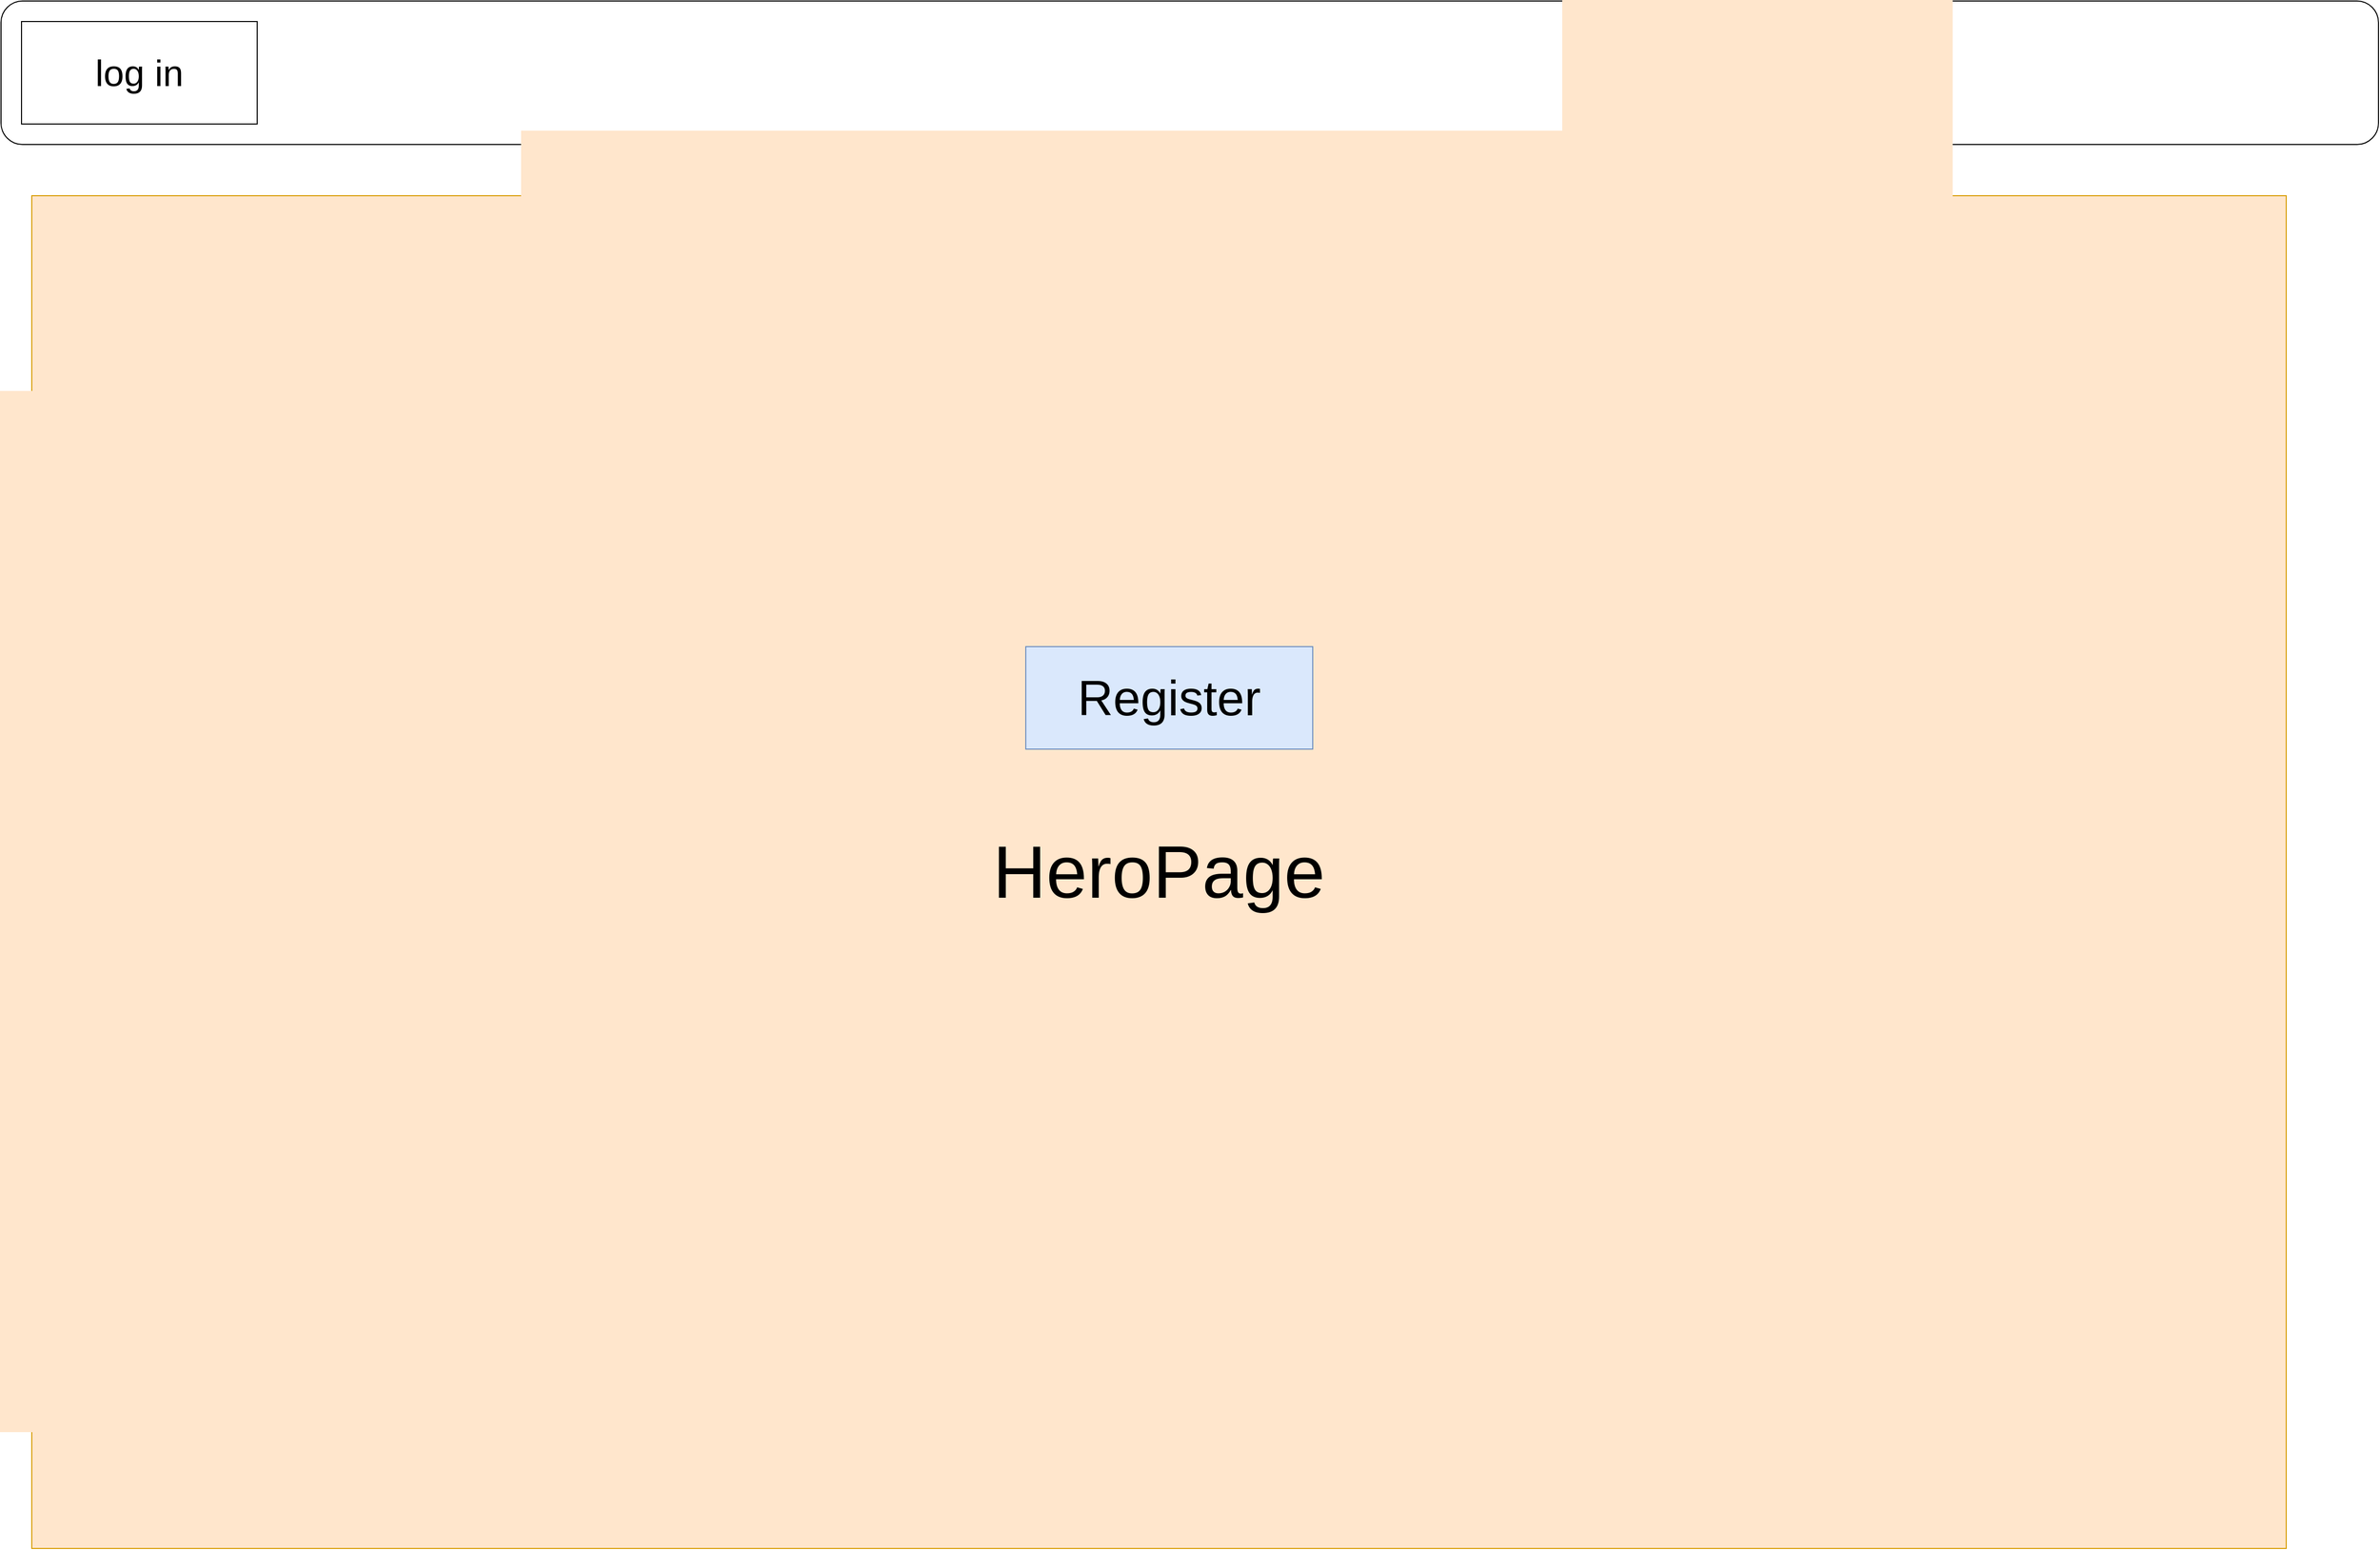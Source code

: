 <mxfile version="14.5.1" type="device" pages="6"><diagram id="RoaekyHfnmzPCnm6kQhw" name="LandingPage"><mxGraphModel dx="4063" dy="2349" grid="1" gridSize="10" guides="1" tooltips="1" connect="1" arrows="1" fold="1" page="1" pageScale="1" pageWidth="2336" pageHeight="1654" math="0" shadow="0"><root><mxCell id="0"/><mxCell id="1" parent="0"/><mxCell id="z6sfZKDjv0zPlavhGHbz-1" value="" style="rounded=1;whiteSpace=wrap;html=1;" parent="1" vertex="1"><mxGeometry x="10" y="20" width="2320" height="140" as="geometry"/></mxCell><mxCell id="z6sfZKDjv0zPlavhGHbz-2" value="&lt;font style=&quot;font-size: 36px&quot;&gt;log in&lt;/font&gt;" style="rounded=0;whiteSpace=wrap;html=1;" parent="1" vertex="1"><mxGeometry x="30" y="40" width="230" height="100" as="geometry"/></mxCell><mxCell id="bb4NArMdwNe-STBBEZkf-2" value="&lt;span style=&quot;font-size: 72px&quot;&gt;HeroPage&lt;/span&gt;" style="rounded=0;whiteSpace=wrap;html=1;fillColor=#ffe6cc;strokeColor=#d79b00;" vertex="1" parent="1"><mxGeometry x="40" y="210" width="2200" height="1320" as="geometry"/></mxCell><mxCell id="bb4NArMdwNe-STBBEZkf-3" value="&lt;span style=&quot;font-size: 48px&quot;&gt;Register&lt;/span&gt;" style="rounded=0;whiteSpace=wrap;html=1;fillColor=#dae8fc;strokeColor=#6c8ebf;" vertex="1" parent="1"><mxGeometry x="1010" y="650" width="280" height="100" as="geometry"/></mxCell></root></mxGraphModel></diagram><diagram name="RegisterForm" id="JtVIPHpHCqvAFYBfbvZ4"><mxGraphModel dx="4063" dy="2349" grid="1" gridSize="10" guides="1" tooltips="1" connect="1" arrows="1" fold="1" page="1" pageScale="1" pageWidth="2336" pageHeight="1654" math="0" shadow="0"><root><mxCell id="LNC5wL528hPBy11AjFmQ-0"/><mxCell id="LNC5wL528hPBy11AjFmQ-1" parent="LNC5wL528hPBy11AjFmQ-0"/><mxCell id="LNC5wL528hPBy11AjFmQ-2" value="" style="rounded=1;whiteSpace=wrap;html=1;" vertex="1" parent="LNC5wL528hPBy11AjFmQ-1"><mxGeometry x="10" y="20" width="2320" height="140" as="geometry"/></mxCell><mxCell id="LNC5wL528hPBy11AjFmQ-4" value="&lt;span style=&quot;font-size: 36px&quot;&gt;BackToMenu&lt;/span&gt;" style="rounded=0;whiteSpace=wrap;html=1;" vertex="1" parent="LNC5wL528hPBy11AjFmQ-1"><mxGeometry x="30" y="40" width="230" height="100" as="geometry"/></mxCell><mxCell id="LNC5wL528hPBy11AjFmQ-7" value="" style="whiteSpace=wrap;html=1;aspect=fixed;fontSize=36;fillColor=#fff2cc;strokeColor=#d6b656;" vertex="1" parent="LNC5wL528hPBy11AjFmQ-1"><mxGeometry x="90" y="260" width="1290" height="1290" as="geometry"/></mxCell><mxCell id="LNC5wL528hPBy11AjFmQ-10" value="last name" style="rounded=0;whiteSpace=wrap;html=1;fontSize=36;labelBackgroundColor=none;" vertex="1" parent="LNC5wL528hPBy11AjFmQ-1"><mxGeometry x="180" y="650" width="280" height="90" as="geometry"/></mxCell><mxCell id="LNC5wL528hPBy11AjFmQ-11" value="form" style="rounded=0;whiteSpace=wrap;html=1;fontSize=36;labelBackgroundColor=none;" vertex="1" parent="LNC5wL528hPBy11AjFmQ-1"><mxGeometry x="420" y="310" width="610" height="120" as="geometry"/></mxCell><mxCell id="LNC5wL528hPBy11AjFmQ-12" value="first name" style="rounded=0;whiteSpace=wrap;html=1;fontSize=36;labelBackgroundColor=none;" vertex="1" parent="LNC5wL528hPBy11AjFmQ-1"><mxGeometry x="180" y="530" width="280" height="80" as="geometry"/></mxCell><mxCell id="drOAOcWWvU2MAvdO_vOl-1" value="more datails...." style="rounded=0;whiteSpace=wrap;html=1;fontSize=36;labelBackgroundColor=none;" vertex="1" parent="LNC5wL528hPBy11AjFmQ-1"><mxGeometry x="170" y="920" width="280" height="80" as="geometry"/></mxCell><mxCell id="drOAOcWWvU2MAvdO_vOl-2" value="company name" style="rounded=0;whiteSpace=wrap;html=1;fontSize=36;labelBackgroundColor=none;" vertex="1" parent="LNC5wL528hPBy11AjFmQ-1"><mxGeometry x="170" y="780" width="280" height="80" as="geometry"/></mxCell><mxCell id="drOAOcWWvU2MAvdO_vOl-3" value="sheet id/OAuth?" style="rounded=0;whiteSpace=wrap;html=1;fontSize=36;labelBackgroundColor=none;" vertex="1" parent="LNC5wL528hPBy11AjFmQ-1"><mxGeometry x="170" y="1210" width="300" height="130" as="geometry"/></mxCell><mxCell id="drOAOcWWvU2MAvdO_vOl-4" value="sales/money goals&lt;br&gt;" style="rounded=0;whiteSpace=wrap;html=1;fontSize=36;labelBackgroundColor=none;" vertex="1" parent="LNC5wL528hPBy11AjFmQ-1"><mxGeometry x="170" y="1060" width="300" height="120" as="geometry"/></mxCell></root></mxGraphModel></diagram><diagram name="prograss" id="4bQ-zpZ1Pr8V2vZsK91g"><mxGraphModel dx="4063" dy="2349" grid="1" gridSize="10" guides="1" tooltips="1" connect="1" arrows="1" fold="1" page="1" pageScale="1" pageWidth="2336" pageHeight="1654" math="0" shadow="0"><root><mxCell id="AUMb0A7zsFpjSuEO1UWU-0"/><mxCell id="AUMb0A7zsFpjSuEO1UWU-1" parent="AUMb0A7zsFpjSuEO1UWU-0"/><mxCell id="AUMb0A7zsFpjSuEO1UWU-12" value="" style="rounded=0;whiteSpace=wrap;html=1;fillColor=#d5e8d4;strokeColor=#82b366;" vertex="1" parent="AUMb0A7zsFpjSuEO1UWU-1"><mxGeometry x="85" y="240" width="2185" height="1330" as="geometry"/></mxCell><mxCell id="AUMb0A7zsFpjSuEO1UWU-2" value="" style="rounded=1;whiteSpace=wrap;html=1;" vertex="1" parent="AUMb0A7zsFpjSuEO1UWU-1"><mxGeometry x="10" y="20" width="2320" height="140" as="geometry"/></mxCell><mxCell id="AUMb0A7zsFpjSuEO1UWU-3" value="&lt;span style=&quot;font-size: 36px&quot;&gt;BackToMenu&lt;/span&gt;" style="rounded=0;whiteSpace=wrap;html=1;" vertex="1" parent="AUMb0A7zsFpjSuEO1UWU-1"><mxGeometry x="30" y="40" width="230" height="100" as="geometry"/></mxCell><mxCell id="AUMb0A7zsFpjSuEO1UWU-5" value="num of meetings" style="rounded=0;whiteSpace=wrap;html=1;fontSize=36;labelBackgroundColor=none;" vertex="1" parent="AUMb0A7zsFpjSuEO1UWU-1"><mxGeometry x="180" y="650" width="280" height="90" as="geometry"/></mxCell><mxCell id="AUMb0A7zsFpjSuEO1UWU-6" value="yearly/monthely" style="rounded=0;whiteSpace=wrap;html=1;fontSize=36;labelBackgroundColor=none;" vertex="1" parent="AUMb0A7zsFpjSuEO1UWU-1"><mxGeometry x="830" y="300" width="610" height="120" as="geometry"/></mxCell><mxCell id="AUMb0A7zsFpjSuEO1UWU-7" value="num of calls" style="rounded=0;whiteSpace=wrap;html=1;fontSize=36;labelBackgroundColor=none;" vertex="1" parent="AUMb0A7zsFpjSuEO1UWU-1"><mxGeometry x="180" y="530" width="280" height="80" as="geometry"/></mxCell><mxCell id="AUMb0A7zsFpjSuEO1UWU-8" value="more fetuers" style="rounded=0;whiteSpace=wrap;html=1;fontSize=36;labelBackgroundColor=none;" vertex="1" parent="AUMb0A7zsFpjSuEO1UWU-1"><mxGeometry x="170" y="920" width="280" height="80" as="geometry"/></mxCell><mxCell id="AUMb0A7zsFpjSuEO1UWU-9" value="num of sales" style="rounded=0;whiteSpace=wrap;html=1;fontSize=36;labelBackgroundColor=none;" vertex="1" parent="AUMb0A7zsFpjSuEO1UWU-1"><mxGeometry x="170" y="780" width="280" height="80" as="geometry"/></mxCell><mxCell id="AUMb0A7zsFpjSuEO1UWU-11" value="sales/money goals&lt;br&gt;" style="rounded=0;whiteSpace=wrap;html=1;fontSize=36;labelBackgroundColor=none;" vertex="1" parent="AUMb0A7zsFpjSuEO1UWU-1"><mxGeometry x="160" y="1080" width="300" height="120" as="geometry"/></mxCell><mxCell id="AUMb0A7zsFpjSuEO1UWU-14" value="change goals" style="rounded=0;whiteSpace=wrap;html=1;fontSize=36;labelBackgroundColor=none;" vertex="1" parent="AUMb0A7zsFpjSuEO1UWU-1"><mxGeometry x="1850" y="490" width="280" height="80" as="geometry"/></mxCell><mxCell id="AUMb0A7zsFpjSuEO1UWU-15" value="Extra: info charts&lt;br&gt;" style="rounded=0;whiteSpace=wrap;html=1;fontSize=36;labelBackgroundColor=none;" vertex="1" parent="AUMb0A7zsFpjSuEO1UWU-1"><mxGeometry x="1860" y="630" width="280" height="120" as="geometry"/></mxCell></root></mxGraphModel></diagram><diagram name="tracking meetings and clients" id="j7AZHPW0XasSIszUmyo2"><mxGraphModel dx="4063" dy="2349" grid="1" gridSize="10" guides="1" tooltips="1" connect="1" arrows="1" fold="1" page="1" pageScale="1" pageWidth="2336" pageHeight="1654" math="0" shadow="0"><root><mxCell id="x7L3BWW28i9TgfVV2y54-0"/><mxCell id="x7L3BWW28i9TgfVV2y54-1" parent="x7L3BWW28i9TgfVV2y54-0"/><mxCell id="x7L3BWW28i9TgfVV2y54-2" value="" style="rounded=0;whiteSpace=wrap;html=1;fillColor=#d5e8d4;strokeColor=#82b366;" vertex="1" parent="x7L3BWW28i9TgfVV2y54-1"><mxGeometry x="85" y="240" width="2185" height="1330" as="geometry"/></mxCell><mxCell id="x7L3BWW28i9TgfVV2y54-3" value="" style="rounded=1;whiteSpace=wrap;html=1;" vertex="1" parent="x7L3BWW28i9TgfVV2y54-1"><mxGeometry x="10" y="20" width="2320" height="140" as="geometry"/></mxCell><mxCell id="x7L3BWW28i9TgfVV2y54-4" value="&lt;span style=&quot;font-size: 36px&quot;&gt;BackToMenu&lt;/span&gt;" style="rounded=0;whiteSpace=wrap;html=1;" vertex="1" parent="x7L3BWW28i9TgfVV2y54-1"><mxGeometry x="30" y="40" width="230" height="100" as="geometry"/></mxCell><mxCell id="x7L3BWW28i9TgfVV2y54-6" value="grid chart with appiontments filterd by parms:(date,city,value,more..)" style="rounded=0;whiteSpace=wrap;html=1;fontSize=36;labelBackgroundColor=none;" vertex="1" parent="x7L3BWW28i9TgfVV2y54-1"><mxGeometry x="830" y="260" width="610" height="160" as="geometry"/></mxCell></root></mxGraphModel></diagram><diagram name="daily report" id="B5YMkjGUQ6LsYHPor9eH"><mxGraphModel dx="2844" dy="1644" grid="1" gridSize="10" guides="1" tooltips="1" connect="1" arrows="1" fold="1" page="1" pageScale="1" pageWidth="2336" pageHeight="1654" math="0" shadow="0"><root><mxCell id="RP3HK9HOLFns65-s4XQe-0"/><mxCell id="RP3HK9HOLFns65-s4XQe-1" parent="RP3HK9HOLFns65-s4XQe-0"/><mxCell id="RP3HK9HOLFns65-s4XQe-2" value="" style="rounded=0;whiteSpace=wrap;html=1;fillColor=#d5e8d4;strokeColor=#82b366;" vertex="1" parent="RP3HK9HOLFns65-s4XQe-1"><mxGeometry x="85" y="240" width="2185" height="1330" as="geometry"/></mxCell><mxCell id="RP3HK9HOLFns65-s4XQe-3" value="" style="rounded=1;whiteSpace=wrap;html=1;" vertex="1" parent="RP3HK9HOLFns65-s4XQe-1"><mxGeometry x="10" y="20" width="2320" height="140" as="geometry"/></mxCell><mxCell id="RP3HK9HOLFns65-s4XQe-4" value="&lt;span style=&quot;font-size: 36px&quot;&gt;BackToMenu&lt;/span&gt;" style="rounded=0;whiteSpace=wrap;html=1;" vertex="1" parent="RP3HK9HOLFns65-s4XQe-1"><mxGeometry x="30" y="40" width="230" height="100" as="geometry"/></mxCell><mxCell id="RP3HK9HOLFns65-s4XQe-5" value="log daily activaty&lt;br&gt;&amp;nbsp;" style="rounded=0;whiteSpace=wrap;html=1;fontSize=36;labelBackgroundColor=none;" vertex="1" parent="RP3HK9HOLFns65-s4XQe-1"><mxGeometry x="400" y="310" width="1230" height="570" as="geometry"/></mxCell></root></mxGraphModel></diagram><diagram name="Extra ideas" id="Oe9p-M7_5GNk06Wn4GtI"><mxGraphModel dx="2844" dy="1644" grid="1" gridSize="10" guides="1" tooltips="1" connect="1" arrows="1" fold="1" page="1" pageScale="1" pageWidth="2336" pageHeight="1654" math="0" shadow="0"><root><mxCell id="7jiEJGAzdLi-fM20fOi4-0"/><mxCell id="7jiEJGAzdLi-fM20fOi4-1" parent="7jiEJGAzdLi-fM20fOi4-0"/><mxCell id="7jiEJGAzdLi-fM20fOi4-2" value="" style="rounded=0;whiteSpace=wrap;html=1;fillColor=#d5e8d4;strokeColor=#82b366;" vertex="1" parent="7jiEJGAzdLi-fM20fOi4-1"><mxGeometry x="85" y="240" width="2185" height="1330" as="geometry"/></mxCell><mxCell id="7jiEJGAzdLi-fM20fOi4-3" value="" style="rounded=1;whiteSpace=wrap;html=1;" vertex="1" parent="7jiEJGAzdLi-fM20fOi4-1"><mxGeometry x="10" y="20" width="2320" height="140" as="geometry"/></mxCell><mxCell id="7jiEJGAzdLi-fM20fOi4-4" value="&lt;span style=&quot;font-size: 36px&quot;&gt;BackToMenu&lt;/span&gt;" style="rounded=0;whiteSpace=wrap;html=1;" vertex="1" parent="7jiEJGAzdLi-fM20fOi4-1"><mxGeometry x="30" y="40" width="230" height="100" as="geometry"/></mxCell><mxCell id="7jiEJGAzdLi-fM20fOi4-5" value="* daily assaignments/todos&lt;br&gt;* mailing via email/sms after every first meeting/weekly&lt;br&gt;* daily motivation&amp;nbsp;&lt;br&gt;* keep track of log ins,give positive reinforcement on login streaks&lt;br&gt;*&amp;nbsp;customer survey&lt;br&gt;* local storage for better performence" style="rounded=0;whiteSpace=wrap;html=1;fontSize=36;labelBackgroundColor=none;align=left;spacingLeft=20;" vertex="1" parent="7jiEJGAzdLi-fM20fOi4-1"><mxGeometry x="120" y="300" width="1270" height="1190" as="geometry"/></mxCell></root></mxGraphModel></diagram></mxfile>